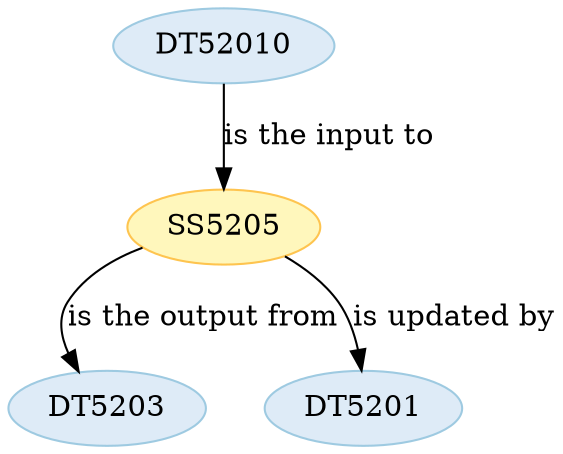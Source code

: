 strict digraph {


	"DT52010" [ color="2", colorscheme="blues3", fillcolor="1", style="filled",  weight=0 ];

	"DT52010" -> "SS5205" [ label="is the input to", labeltooltip="DT52010 - is the input to - SS5205",  weight=0 ];

	"DT5203" [ color="2", colorscheme="blues3", fillcolor="1", style="filled",  weight=0 ];

	"SS5205" [ color="2", colorscheme="ylorbr3", fillcolor="1", style="filled",  weight=0 ];

	"SS5205" -> "DT5201" [ label="is updated by", labeltooltip="DT5201 - is updated by - SS5205",  weight=0 ];

	"SS5205" -> "DT5203" [ label="is the output from", labeltooltip="DT5203 - is the output from - SS5205",  weight=0 ];

	"DT5201" [ color="2", colorscheme="blues3", fillcolor="1", style="filled",  weight=0 ];

}
